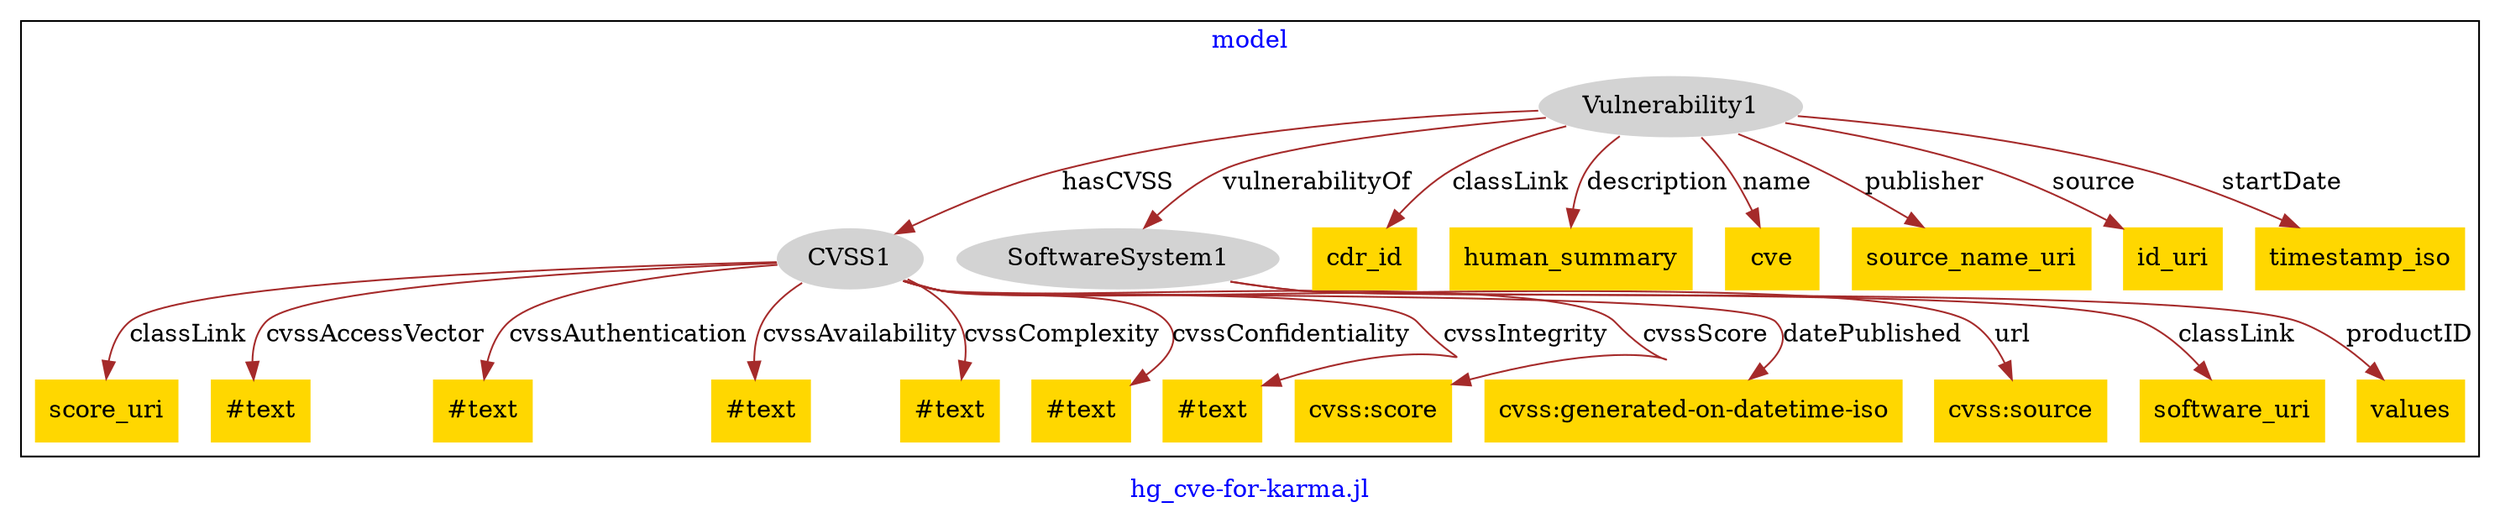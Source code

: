 digraph n0 {
fontcolor="blue"
remincross="true"
label="hg_cve-for-karma.jl"
subgraph cluster {
label="model"
n2[style="filled",color="white",fillcolor="lightgray",label="CVSS1"];
n3[shape="plaintext",style="filled",fillcolor="gold",label="score_uri"];
n4[shape="plaintext",style="filled",fillcolor="gold",label="#text"];
n5[shape="plaintext",style="filled",fillcolor="gold",label="#text"];
n6[shape="plaintext",style="filled",fillcolor="gold",label="#text"];
n7[shape="plaintext",style="filled",fillcolor="gold",label="#text"];
n8[shape="plaintext",style="filled",fillcolor="gold",label="#text"];
n9[shape="plaintext",style="filled",fillcolor="gold",label="#text"];
n10[shape="plaintext",style="filled",fillcolor="gold",label="cvss:score"];
n11[shape="plaintext",style="filled",fillcolor="gold",label="cvss:generated-on-datetime-iso"];
n12[shape="plaintext",style="filled",fillcolor="gold",label="cvss:source"];
n13[style="filled",color="white",fillcolor="lightgray",label="SoftwareSystem1"];
n14[shape="plaintext",style="filled",fillcolor="gold",label="software_uri"];
n15[shape="plaintext",style="filled",fillcolor="gold",label="values"];
n16[style="filled",color="white",fillcolor="lightgray",label="Vulnerability1"];
n17[shape="plaintext",style="filled",fillcolor="gold",label="cdr_id"];
n18[shape="plaintext",style="filled",fillcolor="gold",label="human_summary"];
n19[shape="plaintext",style="filled",fillcolor="gold",label="cve"];
n20[shape="plaintext",style="filled",fillcolor="gold",label="source_name_uri"];
n21[shape="plaintext",style="filled",fillcolor="gold",label="id_uri"];
n22[shape="plaintext",style="filled",fillcolor="gold",label="timestamp_iso"];
}
n2 -> n3[color="brown",fontcolor="black",label="classLink"]
n2 -> n4[color="brown",fontcolor="black",label="cvssAccessVector"]
n2 -> n5[color="brown",fontcolor="black",label="cvssAuthentication"]
n2 -> n6[color="brown",fontcolor="black",label="cvssAvailability"]
n2 -> n7[color="brown",fontcolor="black",label="cvssComplexity"]
n2 -> n8[color="brown",fontcolor="black",label="cvssConfidentiality"]
n2 -> n9[color="brown",fontcolor="black",label="cvssIntegrity"]
n2 -> n10[color="brown",fontcolor="black",label="cvssScore"]
n2 -> n11[color="brown",fontcolor="black",label="datePublished"]
n2 -> n12[color="brown",fontcolor="black",label="url"]
n13 -> n14[color="brown",fontcolor="black",label="classLink"]
n13 -> n15[color="brown",fontcolor="black",label="productID"]
n16 -> n17[color="brown",fontcolor="black",label="classLink"]
n16 -> n2[color="brown",fontcolor="black",label="hasCVSS"]
n16 -> n13[color="brown",fontcolor="black",label="vulnerabilityOf"]
n16 -> n18[color="brown",fontcolor="black",label="description"]
n16 -> n19[color="brown",fontcolor="black",label="name"]
n16 -> n20[color="brown",fontcolor="black",label="publisher"]
n16 -> n21[color="brown",fontcolor="black",label="source"]
n16 -> n22[color="brown",fontcolor="black",label="startDate"]
}

